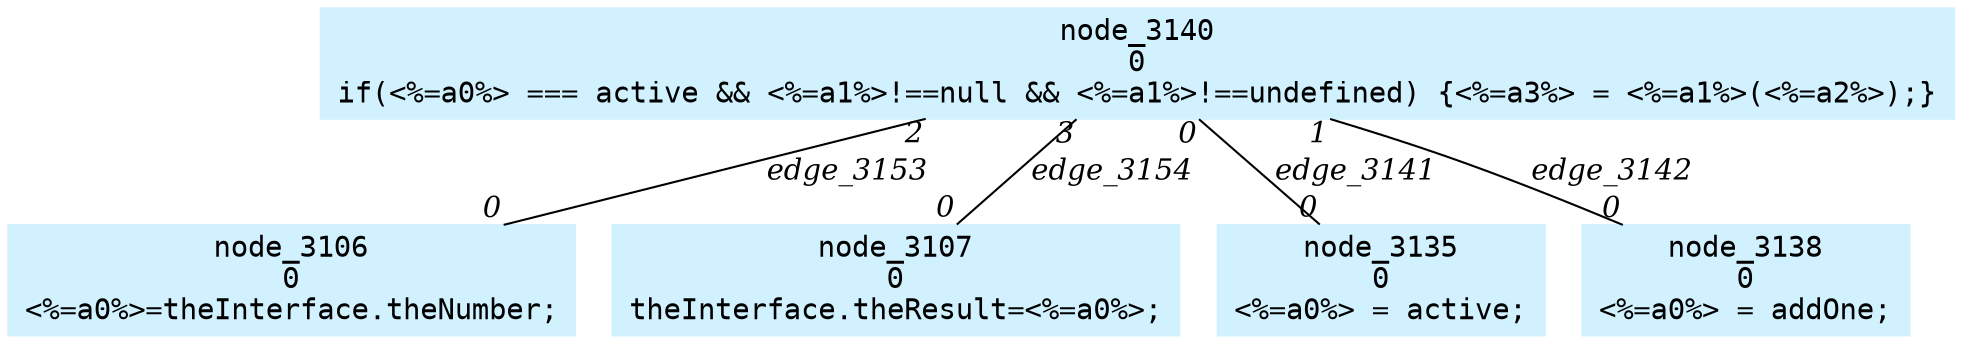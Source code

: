 digraph g{node_3106 [shape=box, style=filled, color="#d1f1ff", fontname="Courier", label="node_3106
0
<%=a0%>=theInterface.theNumber;
" ]
node_3107 [shape=box, style=filled, color="#d1f1ff", fontname="Courier", label="node_3107
0
theInterface.theResult=<%=a0%>;
" ]
node_3135 [shape=box, style=filled, color="#d1f1ff", fontname="Courier", label="node_3135
0
<%=a0%> = active;
" ]
node_3138 [shape=box, style=filled, color="#d1f1ff", fontname="Courier", label="node_3138
0
<%=a0%> = addOne;
" ]
node_3140 [shape=box, style=filled, color="#d1f1ff", fontname="Courier", label="node_3140
0
if(<%=a0%> === active && <%=a1%>!==null && <%=a1%>!==undefined) {<%=a3%> = <%=a1%>(<%=a2%>);}
" ]
node_3140 -> node_3135 [dir=none, arrowHead=none, fontname="Times-Italic", label="edge_3141",  headlabel="0", taillabel="0" ]
node_3140 -> node_3138 [dir=none, arrowHead=none, fontname="Times-Italic", label="edge_3142",  headlabel="0", taillabel="1" ]
node_3140 -> node_3106 [dir=none, arrowHead=none, fontname="Times-Italic", label="edge_3153",  headlabel="0", taillabel="2" ]
node_3140 -> node_3107 [dir=none, arrowHead=none, fontname="Times-Italic", label="edge_3154",  headlabel="0", taillabel="3" ]
}